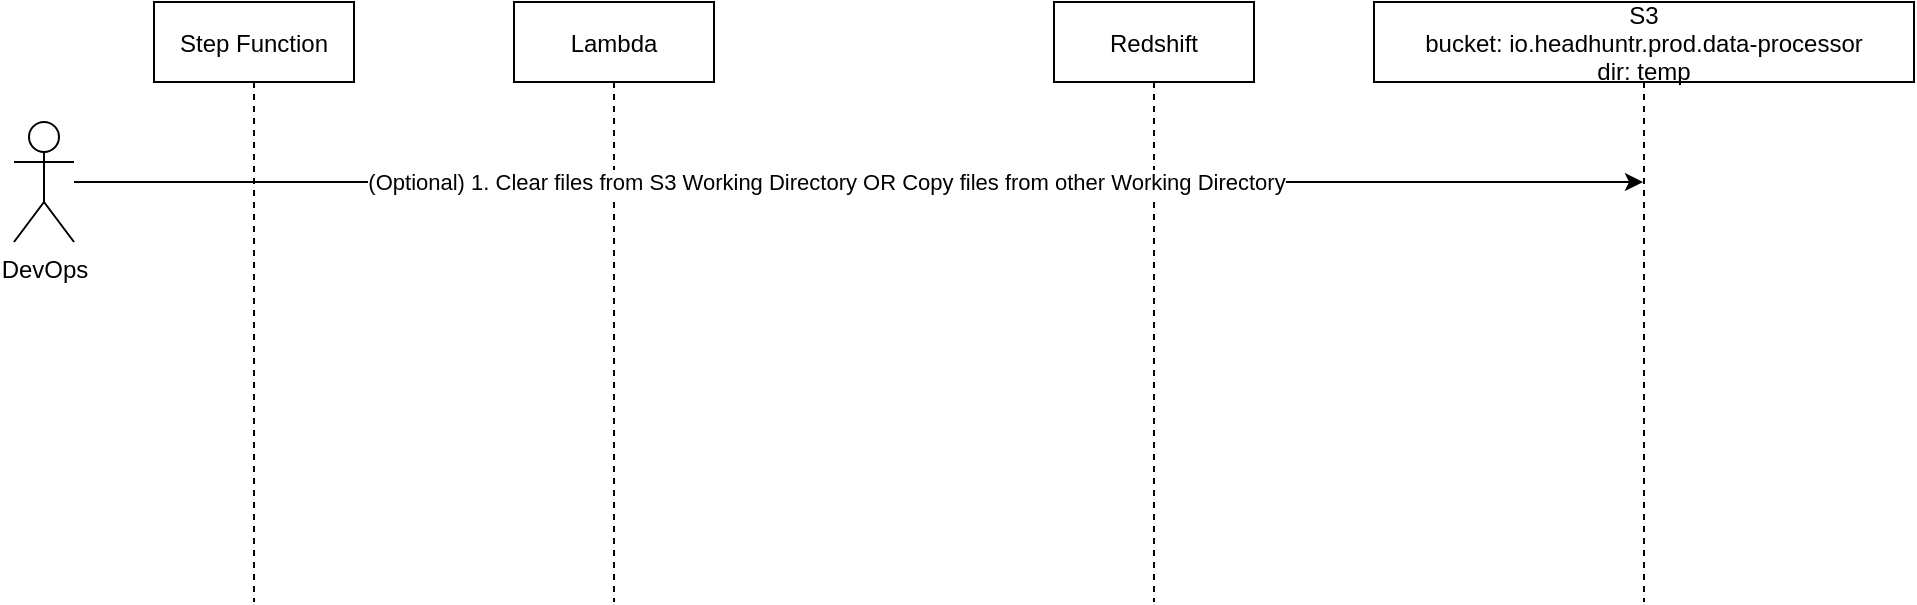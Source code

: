 <mxfile version="20.4.1" type="github">
  <diagram id="kgpKYQtTHZ0yAKxKKP6v" name="Page-1">
    <mxGraphModel dx="1632" dy="918" grid="1" gridSize="10" guides="1" tooltips="1" connect="1" arrows="1" fold="1" page="1" pageScale="1" pageWidth="850" pageHeight="1100" math="0" shadow="0">
      <root>
        <mxCell id="0" />
        <mxCell id="1" parent="0" />
        <mxCell id="3nuBFxr9cyL0pnOWT2aG-1" value="Step Function" style="shape=umlLifeline;perimeter=lifelinePerimeter;container=1;collapsible=0;recursiveResize=0;rounded=0;shadow=0;strokeWidth=1;" parent="1" vertex="1">
          <mxGeometry x="120" y="80" width="100" height="300" as="geometry" />
        </mxCell>
        <mxCell id="3nuBFxr9cyL0pnOWT2aG-5" value="Lambda" style="shape=umlLifeline;perimeter=lifelinePerimeter;container=1;collapsible=0;recursiveResize=0;rounded=0;shadow=0;strokeWidth=1;" parent="1" vertex="1">
          <mxGeometry x="300" y="80" width="100" height="300" as="geometry" />
        </mxCell>
        <mxCell id="3gp_BnoLobYNPqWKKOBE-1" value="Redshift" style="shape=umlLifeline;perimeter=lifelinePerimeter;container=1;collapsible=0;recursiveResize=0;rounded=0;shadow=0;strokeWidth=1;" vertex="1" parent="1">
          <mxGeometry x="570" y="80" width="100" height="300" as="geometry" />
        </mxCell>
        <mxCell id="3gp_BnoLobYNPqWKKOBE-3" value="S3&#xa;bucket: io.headhuntr.prod.data-processor&#xa;dir: temp" style="shape=umlLifeline;perimeter=lifelinePerimeter;container=1;collapsible=0;recursiveResize=0;rounded=0;shadow=0;strokeWidth=1;" vertex="1" parent="1">
          <mxGeometry x="730" y="80" width="270" height="300" as="geometry" />
        </mxCell>
        <mxCell id="3gp_BnoLobYNPqWKKOBE-5" value="DevOps" style="shape=umlActor;verticalLabelPosition=bottom;verticalAlign=top;html=1;outlineConnect=0;" vertex="1" parent="1">
          <mxGeometry x="50" y="140" width="30" height="60" as="geometry" />
        </mxCell>
        <mxCell id="3gp_BnoLobYNPqWKKOBE-9" value="" style="endArrow=classic;html=1;rounded=0;" edge="1" parent="1" source="3gp_BnoLobYNPqWKKOBE-5" target="3gp_BnoLobYNPqWKKOBE-3">
          <mxGeometry width="50" height="50" relative="1" as="geometry">
            <mxPoint x="100" y="210" as="sourcePoint" />
            <mxPoint x="150" y="160" as="targetPoint" />
          </mxGeometry>
        </mxCell>
        <mxCell id="3gp_BnoLobYNPqWKKOBE-10" value="(Optional) 1. Clear files from S3 Working Directory OR Copy files from other Working Directory" style="edgeLabel;html=1;align=center;verticalAlign=middle;resizable=0;points=[];" vertex="1" connectable="0" parent="3gp_BnoLobYNPqWKKOBE-9">
          <mxGeometry x="-0.041" relative="1" as="geometry">
            <mxPoint as="offset" />
          </mxGeometry>
        </mxCell>
      </root>
    </mxGraphModel>
  </diagram>
</mxfile>

